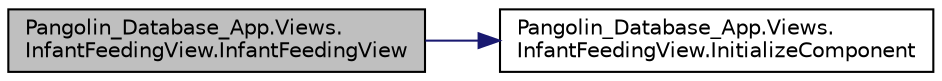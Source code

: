 digraph "Pangolin_Database_App.Views.InfantFeedingView.InfantFeedingView"
{
 // LATEX_PDF_SIZE
  edge [fontname="Helvetica",fontsize="10",labelfontname="Helvetica",labelfontsize="10"];
  node [fontname="Helvetica",fontsize="10",shape=record];
  rankdir="LR";
  Node1 [label="Pangolin_Database_App.Views.\lInfantFeedingView.InfantFeedingView",height=0.2,width=0.4,color="black", fillcolor="grey75", style="filled", fontcolor="black",tooltip=" "];
  Node1 -> Node2 [color="midnightblue",fontsize="10",style="solid",fontname="Helvetica"];
  Node2 [label="Pangolin_Database_App.Views.\lInfantFeedingView.InitializeComponent",height=0.2,width=0.4,color="black", fillcolor="white", style="filled",URL="$class_pangolin___database___app_1_1_views_1_1_infant_feeding_view.html#a0097133edd840f996243f4af81d6553b",tooltip="InitializeComponent"];
}
